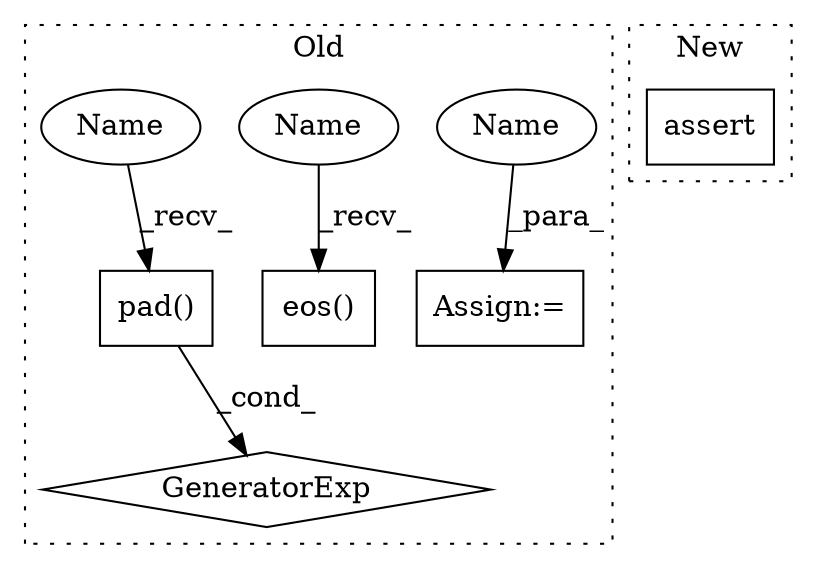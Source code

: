 digraph G {
subgraph cluster0 {
1 [label="eos()" a="75" s="1248" l="14" shape="box"];
3 [label="Assign:=" a="68" s="1183" l="3" shape="box"];
4 [label="pad()" a="75" s="1214" l="14" shape="box"];
5 [label="GeneratorExp" a="55" s="1402" l="63" shape="diamond"];
6 [label="Name" a="87" s="1186" l="8" shape="ellipse"];
7 [label="Name" a="87" s="1248" l="8" shape="ellipse"];
8 [label="Name" a="87" s="1214" l="8" shape="ellipse"];
label = "Old";
style="dotted";
}
subgraph cluster1 {
2 [label="assert" a="65" s="1252" l="7" shape="box"];
label = "New";
style="dotted";
}
4 -> 5 [label="_cond_"];
6 -> 3 [label="_para_"];
7 -> 1 [label="_recv_"];
8 -> 4 [label="_recv_"];
}